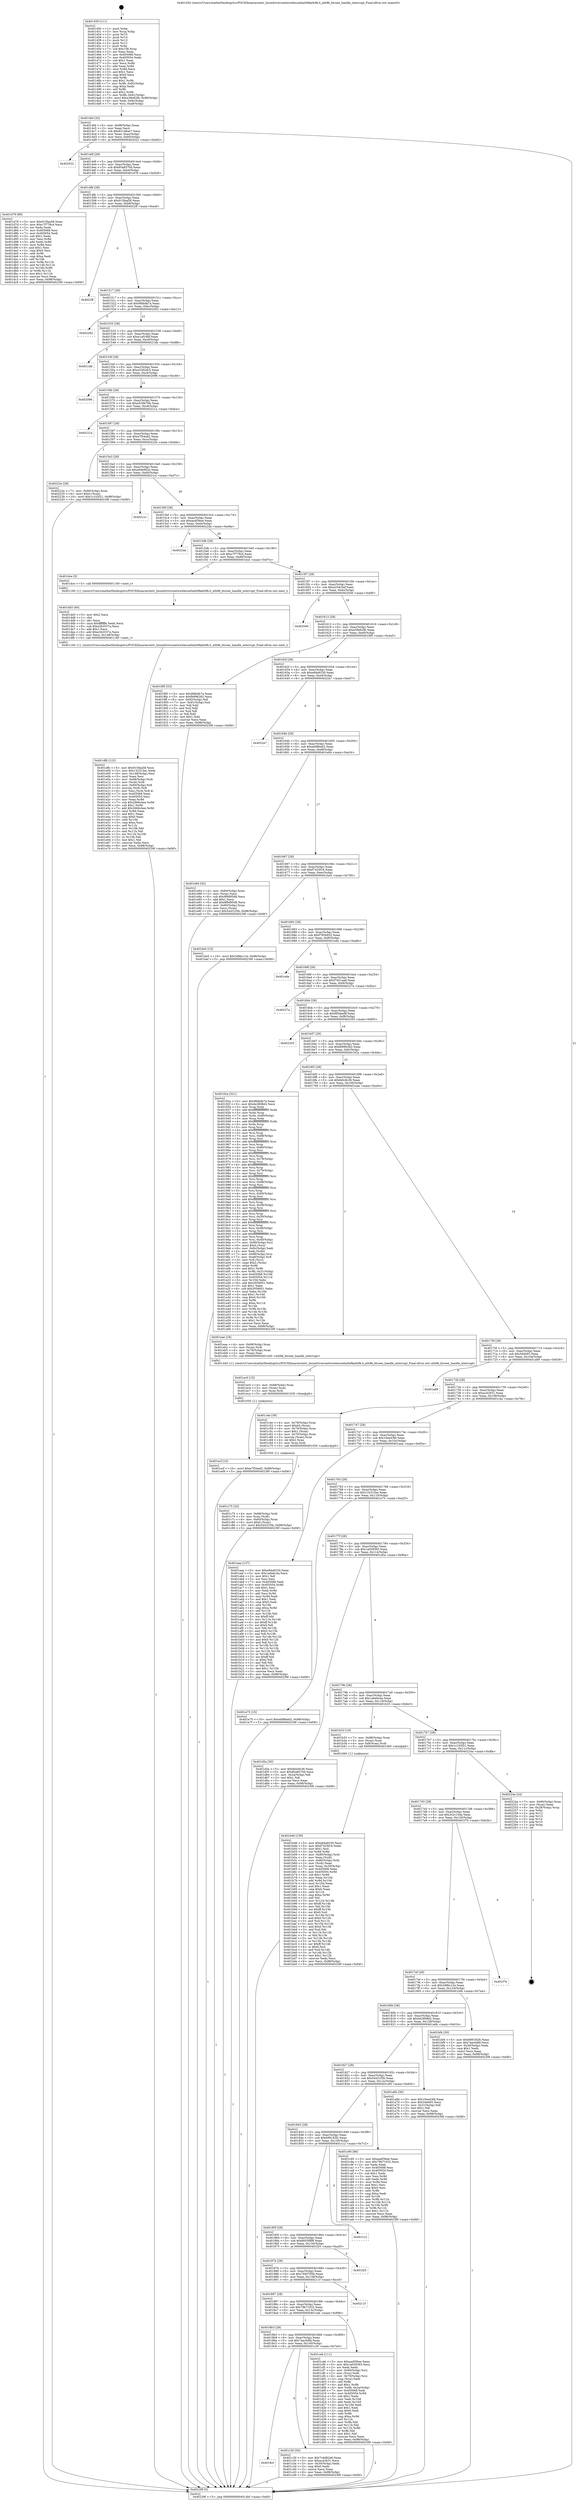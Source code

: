 digraph "0x401450" {
  label = "0x401450 (/mnt/c/Users/mathe/Desktop/tcc/POCII/binaries/extr_linuxdriversnetwirelessathath9kath9k.h_ath9k_btcoex_handle_interrupt_Final-ollvm.out::main(0))"
  labelloc = "t"
  node[shape=record]

  Entry [label="",width=0.3,height=0.3,shape=circle,fillcolor=black,style=filled]
  "0x4014bf" [label="{
     0x4014bf [32]\l
     | [instrs]\l
     &nbsp;&nbsp;0x4014bf \<+6\>: mov -0x98(%rbp),%eax\l
     &nbsp;&nbsp;0x4014c5 \<+2\>: mov %eax,%ecx\l
     &nbsp;&nbsp;0x4014c7 \<+6\>: sub $0x821d6ae7,%ecx\l
     &nbsp;&nbsp;0x4014cd \<+6\>: mov %eax,-0xac(%rbp)\l
     &nbsp;&nbsp;0x4014d3 \<+6\>: mov %ecx,-0xb0(%rbp)\l
     &nbsp;&nbsp;0x4014d9 \<+6\>: je 0000000000402022 \<main+0xbd2\>\l
  }"]
  "0x402022" [label="{
     0x402022\l
  }", style=dashed]
  "0x4014df" [label="{
     0x4014df [28]\l
     | [instrs]\l
     &nbsp;&nbsp;0x4014df \<+5\>: jmp 00000000004014e4 \<main+0x94\>\l
     &nbsp;&nbsp;0x4014e4 \<+6\>: mov -0xac(%rbp),%eax\l
     &nbsp;&nbsp;0x4014ea \<+5\>: sub $0x85a8370d,%eax\l
     &nbsp;&nbsp;0x4014ef \<+6\>: mov %eax,-0xb4(%rbp)\l
     &nbsp;&nbsp;0x4014f5 \<+6\>: je 0000000000401d78 \<main+0x928\>\l
  }"]
  Exit [label="",width=0.3,height=0.3,shape=circle,fillcolor=black,style=filled,peripheries=2]
  "0x401d78" [label="{
     0x401d78 [86]\l
     | [instrs]\l
     &nbsp;&nbsp;0x401d78 \<+5\>: mov $0x915faa58,%eax\l
     &nbsp;&nbsp;0x401d7d \<+5\>: mov $0xc7f778c4,%ecx\l
     &nbsp;&nbsp;0x401d82 \<+2\>: xor %edx,%edx\l
     &nbsp;&nbsp;0x401d84 \<+7\>: mov 0x405068,%esi\l
     &nbsp;&nbsp;0x401d8b \<+7\>: mov 0x405054,%edi\l
     &nbsp;&nbsp;0x401d92 \<+3\>: sub $0x1,%edx\l
     &nbsp;&nbsp;0x401d95 \<+3\>: mov %esi,%r8d\l
     &nbsp;&nbsp;0x401d98 \<+3\>: add %edx,%r8d\l
     &nbsp;&nbsp;0x401d9b \<+4\>: imul %r8d,%esi\l
     &nbsp;&nbsp;0x401d9f \<+3\>: and $0x1,%esi\l
     &nbsp;&nbsp;0x401da2 \<+3\>: cmp $0x0,%esi\l
     &nbsp;&nbsp;0x401da5 \<+4\>: sete %r9b\l
     &nbsp;&nbsp;0x401da9 \<+3\>: cmp $0xa,%edi\l
     &nbsp;&nbsp;0x401dac \<+4\>: setl %r10b\l
     &nbsp;&nbsp;0x401db0 \<+3\>: mov %r9b,%r11b\l
     &nbsp;&nbsp;0x401db3 \<+3\>: and %r10b,%r11b\l
     &nbsp;&nbsp;0x401db6 \<+3\>: xor %r10b,%r9b\l
     &nbsp;&nbsp;0x401db9 \<+3\>: or %r9b,%r11b\l
     &nbsp;&nbsp;0x401dbc \<+4\>: test $0x1,%r11b\l
     &nbsp;&nbsp;0x401dc0 \<+3\>: cmovne %ecx,%eax\l
     &nbsp;&nbsp;0x401dc3 \<+6\>: mov %eax,-0x98(%rbp)\l
     &nbsp;&nbsp;0x401dc9 \<+5\>: jmp 000000000040239f \<main+0xf4f\>\l
  }"]
  "0x4014fb" [label="{
     0x4014fb [28]\l
     | [instrs]\l
     &nbsp;&nbsp;0x4014fb \<+5\>: jmp 0000000000401500 \<main+0xb0\>\l
     &nbsp;&nbsp;0x401500 \<+6\>: mov -0xac(%rbp),%eax\l
     &nbsp;&nbsp;0x401506 \<+5\>: sub $0x915faa58,%eax\l
     &nbsp;&nbsp;0x40150b \<+6\>: mov %eax,-0xb8(%rbp)\l
     &nbsp;&nbsp;0x401511 \<+6\>: je 00000000004022ff \<main+0xeaf\>\l
  }"]
  "0x401ecf" [label="{
     0x401ecf [15]\l
     | [instrs]\l
     &nbsp;&nbsp;0x401ecf \<+10\>: movl $0xa7f54ad2,-0x98(%rbp)\l
     &nbsp;&nbsp;0x401ed9 \<+5\>: jmp 000000000040239f \<main+0xf4f\>\l
  }"]
  "0x4022ff" [label="{
     0x4022ff\l
  }", style=dashed]
  "0x401517" [label="{
     0x401517 [28]\l
     | [instrs]\l
     &nbsp;&nbsp;0x401517 \<+5\>: jmp 000000000040151c \<main+0xcc\>\l
     &nbsp;&nbsp;0x40151c \<+6\>: mov -0xac(%rbp),%eax\l
     &nbsp;&nbsp;0x401522 \<+5\>: sub $0x9fdbdb7a,%eax\l
     &nbsp;&nbsp;0x401527 \<+6\>: mov %eax,-0xbc(%rbp)\l
     &nbsp;&nbsp;0x40152d \<+6\>: je 0000000000402262 \<main+0xe12\>\l
  }"]
  "0x401ec0" [label="{
     0x401ec0 [15]\l
     | [instrs]\l
     &nbsp;&nbsp;0x401ec0 \<+4\>: mov -0x68(%rbp),%rax\l
     &nbsp;&nbsp;0x401ec4 \<+3\>: mov (%rax),%rax\l
     &nbsp;&nbsp;0x401ec7 \<+3\>: mov %rax,%rdi\l
     &nbsp;&nbsp;0x401eca \<+5\>: call 0000000000401030 \<free@plt\>\l
     | [calls]\l
     &nbsp;&nbsp;0x401030 \{1\} (unknown)\l
  }"]
  "0x402262" [label="{
     0x402262\l
  }", style=dashed]
  "0x401533" [label="{
     0x401533 [28]\l
     | [instrs]\l
     &nbsp;&nbsp;0x401533 \<+5\>: jmp 0000000000401538 \<main+0xe8\>\l
     &nbsp;&nbsp;0x401538 \<+6\>: mov -0xac(%rbp),%eax\l
     &nbsp;&nbsp;0x40153e \<+5\>: sub $0xa1af16bf,%eax\l
     &nbsp;&nbsp;0x401543 \<+6\>: mov %eax,-0xc0(%rbp)\l
     &nbsp;&nbsp;0x401549 \<+6\>: je 00000000004021db \<main+0xd8b\>\l
  }"]
  "0x401dfb" [label="{
     0x401dfb [122]\l
     | [instrs]\l
     &nbsp;&nbsp;0x401dfb \<+5\>: mov $0x915faa58,%ecx\l
     &nbsp;&nbsp;0x401e00 \<+5\>: mov $0x132315ac,%edx\l
     &nbsp;&nbsp;0x401e05 \<+6\>: mov -0x148(%rbp),%esi\l
     &nbsp;&nbsp;0x401e0b \<+3\>: imul %eax,%esi\l
     &nbsp;&nbsp;0x401e0e \<+4\>: mov -0x68(%rbp),%rdi\l
     &nbsp;&nbsp;0x401e12 \<+3\>: mov (%rdi),%rdi\l
     &nbsp;&nbsp;0x401e15 \<+4\>: mov -0x60(%rbp),%r8\l
     &nbsp;&nbsp;0x401e19 \<+3\>: movslq (%r8),%r8\l
     &nbsp;&nbsp;0x401e1c \<+4\>: mov %esi,(%rdi,%r8,4)\l
     &nbsp;&nbsp;0x401e20 \<+7\>: mov 0x405068,%eax\l
     &nbsp;&nbsp;0x401e27 \<+7\>: mov 0x405054,%esi\l
     &nbsp;&nbsp;0x401e2e \<+3\>: mov %eax,%r9d\l
     &nbsp;&nbsp;0x401e31 \<+7\>: sub $0x2666cbee,%r9d\l
     &nbsp;&nbsp;0x401e38 \<+4\>: sub $0x1,%r9d\l
     &nbsp;&nbsp;0x401e3c \<+7\>: add $0x2666cbee,%r9d\l
     &nbsp;&nbsp;0x401e43 \<+4\>: imul %r9d,%eax\l
     &nbsp;&nbsp;0x401e47 \<+3\>: and $0x1,%eax\l
     &nbsp;&nbsp;0x401e4a \<+3\>: cmp $0x0,%eax\l
     &nbsp;&nbsp;0x401e4d \<+4\>: sete %r10b\l
     &nbsp;&nbsp;0x401e51 \<+3\>: cmp $0xa,%esi\l
     &nbsp;&nbsp;0x401e54 \<+4\>: setl %r11b\l
     &nbsp;&nbsp;0x401e58 \<+3\>: mov %r10b,%bl\l
     &nbsp;&nbsp;0x401e5b \<+3\>: and %r11b,%bl\l
     &nbsp;&nbsp;0x401e5e \<+3\>: xor %r11b,%r10b\l
     &nbsp;&nbsp;0x401e61 \<+3\>: or %r10b,%bl\l
     &nbsp;&nbsp;0x401e64 \<+3\>: test $0x1,%bl\l
     &nbsp;&nbsp;0x401e67 \<+3\>: cmovne %edx,%ecx\l
     &nbsp;&nbsp;0x401e6a \<+6\>: mov %ecx,-0x98(%rbp)\l
     &nbsp;&nbsp;0x401e70 \<+5\>: jmp 000000000040239f \<main+0xf4f\>\l
  }"]
  "0x4021db" [label="{
     0x4021db\l
  }", style=dashed]
  "0x40154f" [label="{
     0x40154f [28]\l
     | [instrs]\l
     &nbsp;&nbsp;0x40154f \<+5\>: jmp 0000000000401554 \<main+0x104\>\l
     &nbsp;&nbsp;0x401554 \<+6\>: mov -0xac(%rbp),%eax\l
     &nbsp;&nbsp;0x40155a \<+5\>: sub $0xa3292dc5,%eax\l
     &nbsp;&nbsp;0x40155f \<+6\>: mov %eax,-0xc4(%rbp)\l
     &nbsp;&nbsp;0x401565 \<+6\>: je 0000000000402096 \<main+0xc46\>\l
  }"]
  "0x401dd3" [label="{
     0x401dd3 [40]\l
     | [instrs]\l
     &nbsp;&nbsp;0x401dd3 \<+5\>: mov $0x2,%ecx\l
     &nbsp;&nbsp;0x401dd8 \<+1\>: cltd\l
     &nbsp;&nbsp;0x401dd9 \<+2\>: idiv %ecx\l
     &nbsp;&nbsp;0x401ddb \<+6\>: imul $0xfffffffe,%edx,%ecx\l
     &nbsp;&nbsp;0x401de1 \<+6\>: sub $0xe3b3537a,%ecx\l
     &nbsp;&nbsp;0x401de7 \<+3\>: add $0x1,%ecx\l
     &nbsp;&nbsp;0x401dea \<+6\>: add $0xe3b3537a,%ecx\l
     &nbsp;&nbsp;0x401df0 \<+6\>: mov %ecx,-0x148(%rbp)\l
     &nbsp;&nbsp;0x401df6 \<+5\>: call 0000000000401160 \<next_i\>\l
     | [calls]\l
     &nbsp;&nbsp;0x401160 \{1\} (/mnt/c/Users/mathe/Desktop/tcc/POCII/binaries/extr_linuxdriversnetwirelessathath9kath9k.h_ath9k_btcoex_handle_interrupt_Final-ollvm.out::next_i)\l
  }"]
  "0x402096" [label="{
     0x402096\l
  }", style=dashed]
  "0x40156b" [label="{
     0x40156b [28]\l
     | [instrs]\l
     &nbsp;&nbsp;0x40156b \<+5\>: jmp 0000000000401570 \<main+0x120\>\l
     &nbsp;&nbsp;0x401570 \<+6\>: mov -0xac(%rbp),%eax\l
     &nbsp;&nbsp;0x401576 \<+5\>: sub $0xa529b76b,%eax\l
     &nbsp;&nbsp;0x40157b \<+6\>: mov %eax,-0xc8(%rbp)\l
     &nbsp;&nbsp;0x401581 \<+6\>: je 000000000040221a \<main+0xdca\>\l
  }"]
  "0x401c75" [label="{
     0x401c75 [32]\l
     | [instrs]\l
     &nbsp;&nbsp;0x401c75 \<+4\>: mov -0x68(%rbp),%rdi\l
     &nbsp;&nbsp;0x401c79 \<+3\>: mov %rax,(%rdi)\l
     &nbsp;&nbsp;0x401c7c \<+4\>: mov -0x60(%rbp),%rax\l
     &nbsp;&nbsp;0x401c80 \<+6\>: movl $0x0,(%rax)\l
     &nbsp;&nbsp;0x401c86 \<+10\>: movl $0x54431f3b,-0x98(%rbp)\l
     &nbsp;&nbsp;0x401c90 \<+5\>: jmp 000000000040239f \<main+0xf4f\>\l
  }"]
  "0x40221a" [label="{
     0x40221a\l
  }", style=dashed]
  "0x401587" [label="{
     0x401587 [28]\l
     | [instrs]\l
     &nbsp;&nbsp;0x401587 \<+5\>: jmp 000000000040158c \<main+0x13c\>\l
     &nbsp;&nbsp;0x40158c \<+6\>: mov -0xac(%rbp),%eax\l
     &nbsp;&nbsp;0x401592 \<+5\>: sub $0xa7f54ad2,%eax\l
     &nbsp;&nbsp;0x401597 \<+6\>: mov %eax,-0xcc(%rbp)\l
     &nbsp;&nbsp;0x40159d \<+6\>: je 000000000040222e \<main+0xdde\>\l
  }"]
  "0x4018cf" [label="{
     0x4018cf\l
  }", style=dashed]
  "0x40222e" [label="{
     0x40222e [28]\l
     | [instrs]\l
     &nbsp;&nbsp;0x40222e \<+7\>: mov -0x90(%rbp),%rax\l
     &nbsp;&nbsp;0x402235 \<+6\>: movl $0x0,(%rax)\l
     &nbsp;&nbsp;0x40223b \<+10\>: movl $0x1c102f21,-0x98(%rbp)\l
     &nbsp;&nbsp;0x402245 \<+5\>: jmp 000000000040239f \<main+0xf4f\>\l
  }"]
  "0x4015a3" [label="{
     0x4015a3 [28]\l
     | [instrs]\l
     &nbsp;&nbsp;0x4015a3 \<+5\>: jmp 00000000004015a8 \<main+0x158\>\l
     &nbsp;&nbsp;0x4015a8 \<+6\>: mov -0xac(%rbp),%eax\l
     &nbsp;&nbsp;0x4015ae \<+5\>: sub $0xa94e902e,%eax\l
     &nbsp;&nbsp;0x4015b3 \<+6\>: mov %eax,-0xd0(%rbp)\l
     &nbsp;&nbsp;0x4015b9 \<+6\>: je 00000000004021cc \<main+0xd7c\>\l
  }"]
  "0x401c30" [label="{
     0x401c30 [30]\l
     | [instrs]\l
     &nbsp;&nbsp;0x401c30 \<+5\>: mov $0x7cdd82a8,%eax\l
     &nbsp;&nbsp;0x401c35 \<+5\>: mov $0xac42631,%ecx\l
     &nbsp;&nbsp;0x401c3a \<+3\>: mov -0x30(%rbp),%edx\l
     &nbsp;&nbsp;0x401c3d \<+3\>: cmp $0x0,%edx\l
     &nbsp;&nbsp;0x401c40 \<+3\>: cmove %ecx,%eax\l
     &nbsp;&nbsp;0x401c43 \<+6\>: mov %eax,-0x98(%rbp)\l
     &nbsp;&nbsp;0x401c49 \<+5\>: jmp 000000000040239f \<main+0xf4f\>\l
  }"]
  "0x4021cc" [label="{
     0x4021cc\l
  }", style=dashed]
  "0x4015bf" [label="{
     0x4015bf [28]\l
     | [instrs]\l
     &nbsp;&nbsp;0x4015bf \<+5\>: jmp 00000000004015c4 \<main+0x174\>\l
     &nbsp;&nbsp;0x4015c4 \<+6\>: mov -0xac(%rbp),%eax\l
     &nbsp;&nbsp;0x4015ca \<+5\>: sub $0xaa4f36ee,%eax\l
     &nbsp;&nbsp;0x4015cf \<+6\>: mov %eax,-0xd4(%rbp)\l
     &nbsp;&nbsp;0x4015d5 \<+6\>: je 00000000004022da \<main+0xe8a\>\l
  }"]
  "0x4018b3" [label="{
     0x4018b3 [28]\l
     | [instrs]\l
     &nbsp;&nbsp;0x4018b3 \<+5\>: jmp 00000000004018b8 \<main+0x468\>\l
     &nbsp;&nbsp;0x4018b8 \<+6\>: mov -0xac(%rbp),%eax\l
     &nbsp;&nbsp;0x4018be \<+5\>: sub $0x7aac0dfd,%eax\l
     &nbsp;&nbsp;0x4018c3 \<+6\>: mov %eax,-0x140(%rbp)\l
     &nbsp;&nbsp;0x4018c9 \<+6\>: je 0000000000401c30 \<main+0x7e0\>\l
  }"]
  "0x4022da" [label="{
     0x4022da\l
  }", style=dashed]
  "0x4015db" [label="{
     0x4015db [28]\l
     | [instrs]\l
     &nbsp;&nbsp;0x4015db \<+5\>: jmp 00000000004015e0 \<main+0x190\>\l
     &nbsp;&nbsp;0x4015e0 \<+6\>: mov -0xac(%rbp),%eax\l
     &nbsp;&nbsp;0x4015e6 \<+5\>: sub $0xc7f778c4,%eax\l
     &nbsp;&nbsp;0x4015eb \<+6\>: mov %eax,-0xd8(%rbp)\l
     &nbsp;&nbsp;0x4015f1 \<+6\>: je 0000000000401dce \<main+0x97e\>\l
  }"]
  "0x401ceb" [label="{
     0x401ceb [111]\l
     | [instrs]\l
     &nbsp;&nbsp;0x401ceb \<+5\>: mov $0xaa4f36ee,%eax\l
     &nbsp;&nbsp;0x401cf0 \<+5\>: mov $0x1a029393,%ecx\l
     &nbsp;&nbsp;0x401cf5 \<+2\>: xor %edx,%edx\l
     &nbsp;&nbsp;0x401cf7 \<+4\>: mov -0x60(%rbp),%rsi\l
     &nbsp;&nbsp;0x401cfb \<+2\>: mov (%rsi),%edi\l
     &nbsp;&nbsp;0x401cfd \<+4\>: mov -0x70(%rbp),%rsi\l
     &nbsp;&nbsp;0x401d01 \<+2\>: cmp (%rsi),%edi\l
     &nbsp;&nbsp;0x401d03 \<+4\>: setl %r8b\l
     &nbsp;&nbsp;0x401d07 \<+4\>: and $0x1,%r8b\l
     &nbsp;&nbsp;0x401d0b \<+4\>: mov %r8b,-0x2a(%rbp)\l
     &nbsp;&nbsp;0x401d0f \<+7\>: mov 0x405068,%edi\l
     &nbsp;&nbsp;0x401d16 \<+8\>: mov 0x405054,%r9d\l
     &nbsp;&nbsp;0x401d1e \<+3\>: sub $0x1,%edx\l
     &nbsp;&nbsp;0x401d21 \<+3\>: mov %edi,%r10d\l
     &nbsp;&nbsp;0x401d24 \<+3\>: add %edx,%r10d\l
     &nbsp;&nbsp;0x401d27 \<+4\>: imul %r10d,%edi\l
     &nbsp;&nbsp;0x401d2b \<+3\>: and $0x1,%edi\l
     &nbsp;&nbsp;0x401d2e \<+3\>: cmp $0x0,%edi\l
     &nbsp;&nbsp;0x401d31 \<+4\>: sete %r8b\l
     &nbsp;&nbsp;0x401d35 \<+4\>: cmp $0xa,%r9d\l
     &nbsp;&nbsp;0x401d39 \<+4\>: setl %r11b\l
     &nbsp;&nbsp;0x401d3d \<+3\>: mov %r8b,%bl\l
     &nbsp;&nbsp;0x401d40 \<+3\>: and %r11b,%bl\l
     &nbsp;&nbsp;0x401d43 \<+3\>: xor %r11b,%r8b\l
     &nbsp;&nbsp;0x401d46 \<+3\>: or %r8b,%bl\l
     &nbsp;&nbsp;0x401d49 \<+3\>: test $0x1,%bl\l
     &nbsp;&nbsp;0x401d4c \<+3\>: cmovne %ecx,%eax\l
     &nbsp;&nbsp;0x401d4f \<+6\>: mov %eax,-0x98(%rbp)\l
     &nbsp;&nbsp;0x401d55 \<+5\>: jmp 000000000040239f \<main+0xf4f\>\l
  }"]
  "0x401dce" [label="{
     0x401dce [5]\l
     | [instrs]\l
     &nbsp;&nbsp;0x401dce \<+5\>: call 0000000000401160 \<next_i\>\l
     | [calls]\l
     &nbsp;&nbsp;0x401160 \{1\} (/mnt/c/Users/mathe/Desktop/tcc/POCII/binaries/extr_linuxdriversnetwirelessathath9kath9k.h_ath9k_btcoex_handle_interrupt_Final-ollvm.out::next_i)\l
  }"]
  "0x4015f7" [label="{
     0x4015f7 [28]\l
     | [instrs]\l
     &nbsp;&nbsp;0x4015f7 \<+5\>: jmp 00000000004015fc \<main+0x1ac\>\l
     &nbsp;&nbsp;0x4015fc \<+6\>: mov -0xac(%rbp),%eax\l
     &nbsp;&nbsp;0x401602 \<+5\>: sub $0xe254c5ef,%eax\l
     &nbsp;&nbsp;0x401607 \<+6\>: mov %eax,-0xdc(%rbp)\l
     &nbsp;&nbsp;0x40160d \<+6\>: je 0000000000402040 \<main+0xbf0\>\l
  }"]
  "0x401897" [label="{
     0x401897 [28]\l
     | [instrs]\l
     &nbsp;&nbsp;0x401897 \<+5\>: jmp 000000000040189c \<main+0x44c\>\l
     &nbsp;&nbsp;0x40189c \<+6\>: mov -0xac(%rbp),%eax\l
     &nbsp;&nbsp;0x4018a2 \<+5\>: sub $0x79b71032,%eax\l
     &nbsp;&nbsp;0x4018a7 \<+6\>: mov %eax,-0x13c(%rbp)\l
     &nbsp;&nbsp;0x4018ad \<+6\>: je 0000000000401ceb \<main+0x89b\>\l
  }"]
  "0x402040" [label="{
     0x402040\l
  }", style=dashed]
  "0x401613" [label="{
     0x401613 [28]\l
     | [instrs]\l
     &nbsp;&nbsp;0x401613 \<+5\>: jmp 0000000000401618 \<main+0x1c8\>\l
     &nbsp;&nbsp;0x401618 \<+6\>: mov -0xac(%rbp),%eax\l
     &nbsp;&nbsp;0x40161e \<+5\>: sub $0xe38e62fb,%eax\l
     &nbsp;&nbsp;0x401623 \<+6\>: mov %eax,-0xe0(%rbp)\l
     &nbsp;&nbsp;0x401629 \<+6\>: je 00000000004018f5 \<main+0x4a5\>\l
  }"]
  "0x40211f" [label="{
     0x40211f\l
  }", style=dashed]
  "0x4018f5" [label="{
     0x4018f5 [53]\l
     | [instrs]\l
     &nbsp;&nbsp;0x4018f5 \<+5\>: mov $0x9fdbdb7a,%eax\l
     &nbsp;&nbsp;0x4018fa \<+5\>: mov $0xfb996282,%ecx\l
     &nbsp;&nbsp;0x4018ff \<+6\>: mov -0x92(%rbp),%dl\l
     &nbsp;&nbsp;0x401905 \<+7\>: mov -0x91(%rbp),%sil\l
     &nbsp;&nbsp;0x40190c \<+3\>: mov %dl,%dil\l
     &nbsp;&nbsp;0x40190f \<+3\>: and %sil,%dil\l
     &nbsp;&nbsp;0x401912 \<+3\>: xor %sil,%dl\l
     &nbsp;&nbsp;0x401915 \<+3\>: or %dl,%dil\l
     &nbsp;&nbsp;0x401918 \<+4\>: test $0x1,%dil\l
     &nbsp;&nbsp;0x40191c \<+3\>: cmovne %ecx,%eax\l
     &nbsp;&nbsp;0x40191f \<+6\>: mov %eax,-0x98(%rbp)\l
     &nbsp;&nbsp;0x401925 \<+5\>: jmp 000000000040239f \<main+0xf4f\>\l
  }"]
  "0x40162f" [label="{
     0x40162f [28]\l
     | [instrs]\l
     &nbsp;&nbsp;0x40162f \<+5\>: jmp 0000000000401634 \<main+0x1e4\>\l
     &nbsp;&nbsp;0x401634 \<+6\>: mov -0xac(%rbp),%eax\l
     &nbsp;&nbsp;0x40163a \<+5\>: sub $0xe84a9230,%eax\l
     &nbsp;&nbsp;0x40163f \<+6\>: mov %eax,-0xe4(%rbp)\l
     &nbsp;&nbsp;0x401645 \<+6\>: je 00000000004022a7 \<main+0xe57\>\l
  }"]
  "0x40239f" [label="{
     0x40239f [5]\l
     | [instrs]\l
     &nbsp;&nbsp;0x40239f \<+5\>: jmp 00000000004014bf \<main+0x6f\>\l
  }"]
  "0x401450" [label="{
     0x401450 [111]\l
     | [instrs]\l
     &nbsp;&nbsp;0x401450 \<+1\>: push %rbp\l
     &nbsp;&nbsp;0x401451 \<+3\>: mov %rsp,%rbp\l
     &nbsp;&nbsp;0x401454 \<+2\>: push %r15\l
     &nbsp;&nbsp;0x401456 \<+2\>: push %r14\l
     &nbsp;&nbsp;0x401458 \<+2\>: push %r13\l
     &nbsp;&nbsp;0x40145a \<+2\>: push %r12\l
     &nbsp;&nbsp;0x40145c \<+1\>: push %rbx\l
     &nbsp;&nbsp;0x40145d \<+7\>: sub $0x158,%rsp\l
     &nbsp;&nbsp;0x401464 \<+2\>: xor %eax,%eax\l
     &nbsp;&nbsp;0x401466 \<+7\>: mov 0x405068,%ecx\l
     &nbsp;&nbsp;0x40146d \<+7\>: mov 0x405054,%edx\l
     &nbsp;&nbsp;0x401474 \<+3\>: sub $0x1,%eax\l
     &nbsp;&nbsp;0x401477 \<+3\>: mov %ecx,%r8d\l
     &nbsp;&nbsp;0x40147a \<+3\>: add %eax,%r8d\l
     &nbsp;&nbsp;0x40147d \<+4\>: imul %r8d,%ecx\l
     &nbsp;&nbsp;0x401481 \<+3\>: and $0x1,%ecx\l
     &nbsp;&nbsp;0x401484 \<+3\>: cmp $0x0,%ecx\l
     &nbsp;&nbsp;0x401487 \<+4\>: sete %r9b\l
     &nbsp;&nbsp;0x40148b \<+4\>: and $0x1,%r9b\l
     &nbsp;&nbsp;0x40148f \<+7\>: mov %r9b,-0x92(%rbp)\l
     &nbsp;&nbsp;0x401496 \<+3\>: cmp $0xa,%edx\l
     &nbsp;&nbsp;0x401499 \<+4\>: setl %r9b\l
     &nbsp;&nbsp;0x40149d \<+4\>: and $0x1,%r9b\l
     &nbsp;&nbsp;0x4014a1 \<+7\>: mov %r9b,-0x91(%rbp)\l
     &nbsp;&nbsp;0x4014a8 \<+10\>: movl $0xe38e62fb,-0x98(%rbp)\l
     &nbsp;&nbsp;0x4014b2 \<+6\>: mov %edi,-0x9c(%rbp)\l
     &nbsp;&nbsp;0x4014b8 \<+7\>: mov %rsi,-0xa8(%rbp)\l
  }"]
  "0x40187b" [label="{
     0x40187b [28]\l
     | [instrs]\l
     &nbsp;&nbsp;0x40187b \<+5\>: jmp 0000000000401880 \<main+0x430\>\l
     &nbsp;&nbsp;0x401880 \<+6\>: mov -0xac(%rbp),%eax\l
     &nbsp;&nbsp;0x401886 \<+5\>: sub $0x7940785b,%eax\l
     &nbsp;&nbsp;0x40188b \<+6\>: mov %eax,-0x138(%rbp)\l
     &nbsp;&nbsp;0x401891 \<+6\>: je 000000000040211f \<main+0xccf\>\l
  }"]
  "0x4022a7" [label="{
     0x4022a7\l
  }", style=dashed]
  "0x40164b" [label="{
     0x40164b [28]\l
     | [instrs]\l
     &nbsp;&nbsp;0x40164b \<+5\>: jmp 0000000000401650 \<main+0x200\>\l
     &nbsp;&nbsp;0x401650 \<+6\>: mov -0xac(%rbp),%eax\l
     &nbsp;&nbsp;0x401656 \<+5\>: sub $0xeb98ba02,%eax\l
     &nbsp;&nbsp;0x40165b \<+6\>: mov %eax,-0xe8(%rbp)\l
     &nbsp;&nbsp;0x401661 \<+6\>: je 0000000000401e84 \<main+0xa34\>\l
  }"]
  "0x401f25" [label="{
     0x401f25\l
  }", style=dashed]
  "0x401e84" [label="{
     0x401e84 [42]\l
     | [instrs]\l
     &nbsp;&nbsp;0x401e84 \<+4\>: mov -0x60(%rbp),%rax\l
     &nbsp;&nbsp;0x401e88 \<+2\>: mov (%rax),%ecx\l
     &nbsp;&nbsp;0x401e8a \<+6\>: sub $0x9f9d95d8,%ecx\l
     &nbsp;&nbsp;0x401e90 \<+3\>: add $0x1,%ecx\l
     &nbsp;&nbsp;0x401e93 \<+6\>: add $0x9f9d95d8,%ecx\l
     &nbsp;&nbsp;0x401e99 \<+4\>: mov -0x60(%rbp),%rax\l
     &nbsp;&nbsp;0x401e9d \<+2\>: mov %ecx,(%rax)\l
     &nbsp;&nbsp;0x401e9f \<+10\>: movl $0x54431f3b,-0x98(%rbp)\l
     &nbsp;&nbsp;0x401ea9 \<+5\>: jmp 000000000040239f \<main+0xf4f\>\l
  }"]
  "0x401667" [label="{
     0x401667 [28]\l
     | [instrs]\l
     &nbsp;&nbsp;0x401667 \<+5\>: jmp 000000000040166c \<main+0x21c\>\l
     &nbsp;&nbsp;0x40166c \<+6\>: mov -0xac(%rbp),%eax\l
     &nbsp;&nbsp;0x401672 \<+5\>: sub $0xf7425f16,%eax\l
     &nbsp;&nbsp;0x401677 \<+6\>: mov %eax,-0xec(%rbp)\l
     &nbsp;&nbsp;0x40167d \<+6\>: je 0000000000401be5 \<main+0x795\>\l
  }"]
  "0x40185f" [label="{
     0x40185f [28]\l
     | [instrs]\l
     &nbsp;&nbsp;0x40185f \<+5\>: jmp 0000000000401864 \<main+0x414\>\l
     &nbsp;&nbsp;0x401864 \<+6\>: mov -0xac(%rbp),%eax\l
     &nbsp;&nbsp;0x40186a \<+5\>: sub $0x6b55f8f8,%eax\l
     &nbsp;&nbsp;0x40186f \<+6\>: mov %eax,-0x134(%rbp)\l
     &nbsp;&nbsp;0x401875 \<+6\>: je 0000000000401f25 \<main+0xad5\>\l
  }"]
  "0x401be5" [label="{
     0x401be5 [15]\l
     | [instrs]\l
     &nbsp;&nbsp;0x401be5 \<+10\>: movl $0x3d9bc12e,-0x98(%rbp)\l
     &nbsp;&nbsp;0x401bef \<+5\>: jmp 000000000040239f \<main+0xf4f\>\l
  }"]
  "0x401683" [label="{
     0x401683 [28]\l
     | [instrs]\l
     &nbsp;&nbsp;0x401683 \<+5\>: jmp 0000000000401688 \<main+0x238\>\l
     &nbsp;&nbsp;0x401688 \<+6\>: mov -0xac(%rbp),%eax\l
     &nbsp;&nbsp;0x40168e \<+5\>: sub $0xf785b932,%eax\l
     &nbsp;&nbsp;0x401693 \<+6\>: mov %eax,-0xf0(%rbp)\l
     &nbsp;&nbsp;0x401699 \<+6\>: je 0000000000401ede \<main+0xa8e\>\l
  }"]
  "0x401c12" [label="{
     0x401c12\l
  }", style=dashed]
  "0x401ede" [label="{
     0x401ede\l
  }", style=dashed]
  "0x40169f" [label="{
     0x40169f [28]\l
     | [instrs]\l
     &nbsp;&nbsp;0x40169f \<+5\>: jmp 00000000004016a4 \<main+0x254\>\l
     &nbsp;&nbsp;0x4016a4 \<+6\>: mov -0xac(%rbp),%eax\l
     &nbsp;&nbsp;0x4016aa \<+5\>: sub $0xf7d51aa8,%eax\l
     &nbsp;&nbsp;0x4016af \<+6\>: mov %eax,-0xf4(%rbp)\l
     &nbsp;&nbsp;0x4016b5 \<+6\>: je 000000000040237a \<main+0xf2a\>\l
  }"]
  "0x401843" [label="{
     0x401843 [28]\l
     | [instrs]\l
     &nbsp;&nbsp;0x401843 \<+5\>: jmp 0000000000401848 \<main+0x3f8\>\l
     &nbsp;&nbsp;0x401848 \<+6\>: mov -0xac(%rbp),%eax\l
     &nbsp;&nbsp;0x40184e \<+5\>: sub $0x699182fc,%eax\l
     &nbsp;&nbsp;0x401853 \<+6\>: mov %eax,-0x130(%rbp)\l
     &nbsp;&nbsp;0x401859 \<+6\>: je 0000000000401c12 \<main+0x7c2\>\l
  }"]
  "0x40237a" [label="{
     0x40237a\l
  }", style=dashed]
  "0x4016bb" [label="{
     0x4016bb [28]\l
     | [instrs]\l
     &nbsp;&nbsp;0x4016bb \<+5\>: jmp 00000000004016c0 \<main+0x270\>\l
     &nbsp;&nbsp;0x4016c0 \<+6\>: mov -0xac(%rbp),%eax\l
     &nbsp;&nbsp;0x4016c6 \<+5\>: sub $0xf85dee8f,%eax\l
     &nbsp;&nbsp;0x4016cb \<+6\>: mov %eax,-0xf8(%rbp)\l
     &nbsp;&nbsp;0x4016d1 \<+6\>: je 0000000000402355 \<main+0xf05\>\l
  }"]
  "0x401c95" [label="{
     0x401c95 [86]\l
     | [instrs]\l
     &nbsp;&nbsp;0x401c95 \<+5\>: mov $0xaa4f36ee,%eax\l
     &nbsp;&nbsp;0x401c9a \<+5\>: mov $0x79b71032,%ecx\l
     &nbsp;&nbsp;0x401c9f \<+2\>: xor %edx,%edx\l
     &nbsp;&nbsp;0x401ca1 \<+7\>: mov 0x405068,%esi\l
     &nbsp;&nbsp;0x401ca8 \<+7\>: mov 0x405054,%edi\l
     &nbsp;&nbsp;0x401caf \<+3\>: sub $0x1,%edx\l
     &nbsp;&nbsp;0x401cb2 \<+3\>: mov %esi,%r8d\l
     &nbsp;&nbsp;0x401cb5 \<+3\>: add %edx,%r8d\l
     &nbsp;&nbsp;0x401cb8 \<+4\>: imul %r8d,%esi\l
     &nbsp;&nbsp;0x401cbc \<+3\>: and $0x1,%esi\l
     &nbsp;&nbsp;0x401cbf \<+3\>: cmp $0x0,%esi\l
     &nbsp;&nbsp;0x401cc2 \<+4\>: sete %r9b\l
     &nbsp;&nbsp;0x401cc6 \<+3\>: cmp $0xa,%edi\l
     &nbsp;&nbsp;0x401cc9 \<+4\>: setl %r10b\l
     &nbsp;&nbsp;0x401ccd \<+3\>: mov %r9b,%r11b\l
     &nbsp;&nbsp;0x401cd0 \<+3\>: and %r10b,%r11b\l
     &nbsp;&nbsp;0x401cd3 \<+3\>: xor %r10b,%r9b\l
     &nbsp;&nbsp;0x401cd6 \<+3\>: or %r9b,%r11b\l
     &nbsp;&nbsp;0x401cd9 \<+4\>: test $0x1,%r11b\l
     &nbsp;&nbsp;0x401cdd \<+3\>: cmovne %ecx,%eax\l
     &nbsp;&nbsp;0x401ce0 \<+6\>: mov %eax,-0x98(%rbp)\l
     &nbsp;&nbsp;0x401ce6 \<+5\>: jmp 000000000040239f \<main+0xf4f\>\l
  }"]
  "0x402355" [label="{
     0x402355\l
  }", style=dashed]
  "0x4016d7" [label="{
     0x4016d7 [28]\l
     | [instrs]\l
     &nbsp;&nbsp;0x4016d7 \<+5\>: jmp 00000000004016dc \<main+0x28c\>\l
     &nbsp;&nbsp;0x4016dc \<+6\>: mov -0xac(%rbp),%eax\l
     &nbsp;&nbsp;0x4016e2 \<+5\>: sub $0xfb996282,%eax\l
     &nbsp;&nbsp;0x4016e7 \<+6\>: mov %eax,-0xfc(%rbp)\l
     &nbsp;&nbsp;0x4016ed \<+6\>: je 000000000040192a \<main+0x4da\>\l
  }"]
  "0x401b46" [label="{
     0x401b46 [159]\l
     | [instrs]\l
     &nbsp;&nbsp;0x401b46 \<+5\>: mov $0xe84a9230,%ecx\l
     &nbsp;&nbsp;0x401b4b \<+5\>: mov $0xf7425f16,%edx\l
     &nbsp;&nbsp;0x401b50 \<+3\>: mov $0x1,%sil\l
     &nbsp;&nbsp;0x401b53 \<+3\>: xor %r8d,%r8d\l
     &nbsp;&nbsp;0x401b56 \<+4\>: mov -0x80(%rbp),%rdi\l
     &nbsp;&nbsp;0x401b5a \<+2\>: mov %eax,(%rdi)\l
     &nbsp;&nbsp;0x401b5c \<+4\>: mov -0x80(%rbp),%rdi\l
     &nbsp;&nbsp;0x401b60 \<+2\>: mov (%rdi),%eax\l
     &nbsp;&nbsp;0x401b62 \<+3\>: mov %eax,-0x30(%rbp)\l
     &nbsp;&nbsp;0x401b65 \<+7\>: mov 0x405068,%eax\l
     &nbsp;&nbsp;0x401b6c \<+8\>: mov 0x405054,%r9d\l
     &nbsp;&nbsp;0x401b74 \<+4\>: sub $0x1,%r8d\l
     &nbsp;&nbsp;0x401b78 \<+3\>: mov %eax,%r10d\l
     &nbsp;&nbsp;0x401b7b \<+3\>: add %r8d,%r10d\l
     &nbsp;&nbsp;0x401b7e \<+4\>: imul %r10d,%eax\l
     &nbsp;&nbsp;0x401b82 \<+3\>: and $0x1,%eax\l
     &nbsp;&nbsp;0x401b85 \<+3\>: cmp $0x0,%eax\l
     &nbsp;&nbsp;0x401b88 \<+4\>: sete %r11b\l
     &nbsp;&nbsp;0x401b8c \<+4\>: cmp $0xa,%r9d\l
     &nbsp;&nbsp;0x401b90 \<+3\>: setl %bl\l
     &nbsp;&nbsp;0x401b93 \<+3\>: mov %r11b,%r14b\l
     &nbsp;&nbsp;0x401b96 \<+4\>: xor $0xff,%r14b\l
     &nbsp;&nbsp;0x401b9a \<+3\>: mov %bl,%r15b\l
     &nbsp;&nbsp;0x401b9d \<+4\>: xor $0xff,%r15b\l
     &nbsp;&nbsp;0x401ba1 \<+4\>: xor $0x0,%sil\l
     &nbsp;&nbsp;0x401ba5 \<+3\>: mov %r14b,%r12b\l
     &nbsp;&nbsp;0x401ba8 \<+4\>: and $0x0,%r12b\l
     &nbsp;&nbsp;0x401bac \<+3\>: and %sil,%r11b\l
     &nbsp;&nbsp;0x401baf \<+3\>: mov %r15b,%r13b\l
     &nbsp;&nbsp;0x401bb2 \<+4\>: and $0x0,%r13b\l
     &nbsp;&nbsp;0x401bb6 \<+3\>: and %sil,%bl\l
     &nbsp;&nbsp;0x401bb9 \<+3\>: or %r11b,%r12b\l
     &nbsp;&nbsp;0x401bbc \<+3\>: or %bl,%r13b\l
     &nbsp;&nbsp;0x401bbf \<+3\>: xor %r13b,%r12b\l
     &nbsp;&nbsp;0x401bc2 \<+3\>: or %r15b,%r14b\l
     &nbsp;&nbsp;0x401bc5 \<+4\>: xor $0xff,%r14b\l
     &nbsp;&nbsp;0x401bc9 \<+4\>: or $0x0,%sil\l
     &nbsp;&nbsp;0x401bcd \<+3\>: and %sil,%r14b\l
     &nbsp;&nbsp;0x401bd0 \<+3\>: or %r14b,%r12b\l
     &nbsp;&nbsp;0x401bd3 \<+4\>: test $0x1,%r12b\l
     &nbsp;&nbsp;0x401bd7 \<+3\>: cmovne %edx,%ecx\l
     &nbsp;&nbsp;0x401bda \<+6\>: mov %ecx,-0x98(%rbp)\l
     &nbsp;&nbsp;0x401be0 \<+5\>: jmp 000000000040239f \<main+0xf4f\>\l
  }"]
  "0x40192a" [label="{
     0x40192a [321]\l
     | [instrs]\l
     &nbsp;&nbsp;0x40192a \<+5\>: mov $0x9fdbdb7a,%eax\l
     &nbsp;&nbsp;0x40192f \<+5\>: mov $0x4e2808d2,%ecx\l
     &nbsp;&nbsp;0x401934 \<+3\>: mov %rsp,%rdx\l
     &nbsp;&nbsp;0x401937 \<+4\>: add $0xfffffffffffffff0,%rdx\l
     &nbsp;&nbsp;0x40193b \<+3\>: mov %rdx,%rsp\l
     &nbsp;&nbsp;0x40193e \<+7\>: mov %rdx,-0x90(%rbp)\l
     &nbsp;&nbsp;0x401945 \<+3\>: mov %rsp,%rdx\l
     &nbsp;&nbsp;0x401948 \<+4\>: add $0xfffffffffffffff0,%rdx\l
     &nbsp;&nbsp;0x40194c \<+3\>: mov %rdx,%rsp\l
     &nbsp;&nbsp;0x40194f \<+3\>: mov %rsp,%rsi\l
     &nbsp;&nbsp;0x401952 \<+4\>: add $0xfffffffffffffff0,%rsi\l
     &nbsp;&nbsp;0x401956 \<+3\>: mov %rsi,%rsp\l
     &nbsp;&nbsp;0x401959 \<+7\>: mov %rsi,-0x88(%rbp)\l
     &nbsp;&nbsp;0x401960 \<+3\>: mov %rsp,%rsi\l
     &nbsp;&nbsp;0x401963 \<+4\>: add $0xfffffffffffffff0,%rsi\l
     &nbsp;&nbsp;0x401967 \<+3\>: mov %rsi,%rsp\l
     &nbsp;&nbsp;0x40196a \<+4\>: mov %rsi,-0x80(%rbp)\l
     &nbsp;&nbsp;0x40196e \<+3\>: mov %rsp,%rsi\l
     &nbsp;&nbsp;0x401971 \<+4\>: add $0xfffffffffffffff0,%rsi\l
     &nbsp;&nbsp;0x401975 \<+3\>: mov %rsi,%rsp\l
     &nbsp;&nbsp;0x401978 \<+4\>: mov %rsi,-0x78(%rbp)\l
     &nbsp;&nbsp;0x40197c \<+3\>: mov %rsp,%rsi\l
     &nbsp;&nbsp;0x40197f \<+4\>: add $0xfffffffffffffff0,%rsi\l
     &nbsp;&nbsp;0x401983 \<+3\>: mov %rsi,%rsp\l
     &nbsp;&nbsp;0x401986 \<+4\>: mov %rsi,-0x70(%rbp)\l
     &nbsp;&nbsp;0x40198a \<+3\>: mov %rsp,%rsi\l
     &nbsp;&nbsp;0x40198d \<+4\>: add $0xfffffffffffffff0,%rsi\l
     &nbsp;&nbsp;0x401991 \<+3\>: mov %rsi,%rsp\l
     &nbsp;&nbsp;0x401994 \<+4\>: mov %rsi,-0x68(%rbp)\l
     &nbsp;&nbsp;0x401998 \<+3\>: mov %rsp,%rsi\l
     &nbsp;&nbsp;0x40199b \<+4\>: add $0xfffffffffffffff0,%rsi\l
     &nbsp;&nbsp;0x40199f \<+3\>: mov %rsi,%rsp\l
     &nbsp;&nbsp;0x4019a2 \<+4\>: mov %rsi,-0x60(%rbp)\l
     &nbsp;&nbsp;0x4019a6 \<+3\>: mov %rsp,%rsi\l
     &nbsp;&nbsp;0x4019a9 \<+4\>: add $0xfffffffffffffff0,%rsi\l
     &nbsp;&nbsp;0x4019ad \<+3\>: mov %rsi,%rsp\l
     &nbsp;&nbsp;0x4019b0 \<+4\>: mov %rsi,-0x58(%rbp)\l
     &nbsp;&nbsp;0x4019b4 \<+3\>: mov %rsp,%rsi\l
     &nbsp;&nbsp;0x4019b7 \<+4\>: add $0xfffffffffffffff0,%rsi\l
     &nbsp;&nbsp;0x4019bb \<+3\>: mov %rsi,%rsp\l
     &nbsp;&nbsp;0x4019be \<+4\>: mov %rsi,-0x50(%rbp)\l
     &nbsp;&nbsp;0x4019c2 \<+3\>: mov %rsp,%rsi\l
     &nbsp;&nbsp;0x4019c5 \<+4\>: add $0xfffffffffffffff0,%rsi\l
     &nbsp;&nbsp;0x4019c9 \<+3\>: mov %rsi,%rsp\l
     &nbsp;&nbsp;0x4019cc \<+4\>: mov %rsi,-0x48(%rbp)\l
     &nbsp;&nbsp;0x4019d0 \<+3\>: mov %rsp,%rsi\l
     &nbsp;&nbsp;0x4019d3 \<+4\>: add $0xfffffffffffffff0,%rsi\l
     &nbsp;&nbsp;0x4019d7 \<+3\>: mov %rsi,%rsp\l
     &nbsp;&nbsp;0x4019da \<+4\>: mov %rsi,-0x40(%rbp)\l
     &nbsp;&nbsp;0x4019de \<+7\>: mov -0x90(%rbp),%rsi\l
     &nbsp;&nbsp;0x4019e5 \<+6\>: movl $0x0,(%rsi)\l
     &nbsp;&nbsp;0x4019eb \<+6\>: mov -0x9c(%rbp),%edi\l
     &nbsp;&nbsp;0x4019f1 \<+2\>: mov %edi,(%rdx)\l
     &nbsp;&nbsp;0x4019f3 \<+7\>: mov -0x88(%rbp),%rsi\l
     &nbsp;&nbsp;0x4019fa \<+7\>: mov -0xa8(%rbp),%r8\l
     &nbsp;&nbsp;0x401a01 \<+3\>: mov %r8,(%rsi)\l
     &nbsp;&nbsp;0x401a04 \<+3\>: cmpl $0x2,(%rdx)\l
     &nbsp;&nbsp;0x401a07 \<+4\>: setne %r9b\l
     &nbsp;&nbsp;0x401a0b \<+4\>: and $0x1,%r9b\l
     &nbsp;&nbsp;0x401a0f \<+4\>: mov %r9b,-0x31(%rbp)\l
     &nbsp;&nbsp;0x401a13 \<+8\>: mov 0x405068,%r10d\l
     &nbsp;&nbsp;0x401a1b \<+8\>: mov 0x405054,%r11d\l
     &nbsp;&nbsp;0x401a23 \<+3\>: mov %r10d,%ebx\l
     &nbsp;&nbsp;0x401a26 \<+6\>: add $0x3058951,%ebx\l
     &nbsp;&nbsp;0x401a2c \<+3\>: sub $0x1,%ebx\l
     &nbsp;&nbsp;0x401a2f \<+6\>: sub $0x3058951,%ebx\l
     &nbsp;&nbsp;0x401a35 \<+4\>: imul %ebx,%r10d\l
     &nbsp;&nbsp;0x401a39 \<+4\>: and $0x1,%r10d\l
     &nbsp;&nbsp;0x401a3d \<+4\>: cmp $0x0,%r10d\l
     &nbsp;&nbsp;0x401a41 \<+4\>: sete %r9b\l
     &nbsp;&nbsp;0x401a45 \<+4\>: cmp $0xa,%r11d\l
     &nbsp;&nbsp;0x401a49 \<+4\>: setl %r14b\l
     &nbsp;&nbsp;0x401a4d \<+3\>: mov %r9b,%r15b\l
     &nbsp;&nbsp;0x401a50 \<+3\>: and %r14b,%r15b\l
     &nbsp;&nbsp;0x401a53 \<+3\>: xor %r14b,%r9b\l
     &nbsp;&nbsp;0x401a56 \<+3\>: or %r9b,%r15b\l
     &nbsp;&nbsp;0x401a59 \<+4\>: test $0x1,%r15b\l
     &nbsp;&nbsp;0x401a5d \<+3\>: cmovne %ecx,%eax\l
     &nbsp;&nbsp;0x401a60 \<+6\>: mov %eax,-0x98(%rbp)\l
     &nbsp;&nbsp;0x401a66 \<+5\>: jmp 000000000040239f \<main+0xf4f\>\l
  }"]
  "0x4016f3" [label="{
     0x4016f3 [28]\l
     | [instrs]\l
     &nbsp;&nbsp;0x4016f3 \<+5\>: jmp 00000000004016f8 \<main+0x2a8\>\l
     &nbsp;&nbsp;0x4016f8 \<+6\>: mov -0xac(%rbp),%eax\l
     &nbsp;&nbsp;0x4016fe \<+5\>: sub $0xfe0c8c36,%eax\l
     &nbsp;&nbsp;0x401703 \<+6\>: mov %eax,-0x100(%rbp)\l
     &nbsp;&nbsp;0x401709 \<+6\>: je 0000000000401eae \<main+0xa5e\>\l
  }"]
  "0x401827" [label="{
     0x401827 [28]\l
     | [instrs]\l
     &nbsp;&nbsp;0x401827 \<+5\>: jmp 000000000040182c \<main+0x3dc\>\l
     &nbsp;&nbsp;0x40182c \<+6\>: mov -0xac(%rbp),%eax\l
     &nbsp;&nbsp;0x401832 \<+5\>: sub $0x54431f3b,%eax\l
     &nbsp;&nbsp;0x401837 \<+6\>: mov %eax,-0x12c(%rbp)\l
     &nbsp;&nbsp;0x40183d \<+6\>: je 0000000000401c95 \<main+0x845\>\l
  }"]
  "0x401a6b" [label="{
     0x401a6b [30]\l
     | [instrs]\l
     &nbsp;&nbsp;0x401a6b \<+5\>: mov $0x10ee43fd,%eax\l
     &nbsp;&nbsp;0x401a70 \<+5\>: mov $0x34d465,%ecx\l
     &nbsp;&nbsp;0x401a75 \<+3\>: mov -0x31(%rbp),%dl\l
     &nbsp;&nbsp;0x401a78 \<+3\>: test $0x1,%dl\l
     &nbsp;&nbsp;0x401a7b \<+3\>: cmovne %ecx,%eax\l
     &nbsp;&nbsp;0x401a7e \<+6\>: mov %eax,-0x98(%rbp)\l
     &nbsp;&nbsp;0x401a84 \<+5\>: jmp 000000000040239f \<main+0xf4f\>\l
  }"]
  "0x401eae" [label="{
     0x401eae [18]\l
     | [instrs]\l
     &nbsp;&nbsp;0x401eae \<+4\>: mov -0x68(%rbp),%rax\l
     &nbsp;&nbsp;0x401eb2 \<+3\>: mov (%rax),%rdi\l
     &nbsp;&nbsp;0x401eb5 \<+4\>: mov -0x78(%rbp),%rax\l
     &nbsp;&nbsp;0x401eb9 \<+2\>: mov (%rax),%esi\l
     &nbsp;&nbsp;0x401ebb \<+5\>: call 0000000000401440 \<ath9k_btcoex_handle_interrupt\>\l
     | [calls]\l
     &nbsp;&nbsp;0x401440 \{1\} (/mnt/c/Users/mathe/Desktop/tcc/POCII/binaries/extr_linuxdriversnetwirelessathath9kath9k.h_ath9k_btcoex_handle_interrupt_Final-ollvm.out::ath9k_btcoex_handle_interrupt)\l
  }"]
  "0x40170f" [label="{
     0x40170f [28]\l
     | [instrs]\l
     &nbsp;&nbsp;0x40170f \<+5\>: jmp 0000000000401714 \<main+0x2c4\>\l
     &nbsp;&nbsp;0x401714 \<+6\>: mov -0xac(%rbp),%eax\l
     &nbsp;&nbsp;0x40171a \<+5\>: sub $0x34d465,%eax\l
     &nbsp;&nbsp;0x40171f \<+6\>: mov %eax,-0x104(%rbp)\l
     &nbsp;&nbsp;0x401725 \<+6\>: je 0000000000401a89 \<main+0x639\>\l
  }"]
  "0x40180b" [label="{
     0x40180b [28]\l
     | [instrs]\l
     &nbsp;&nbsp;0x40180b \<+5\>: jmp 0000000000401810 \<main+0x3c0\>\l
     &nbsp;&nbsp;0x401810 \<+6\>: mov -0xac(%rbp),%eax\l
     &nbsp;&nbsp;0x401816 \<+5\>: sub $0x4e2808d2,%eax\l
     &nbsp;&nbsp;0x40181b \<+6\>: mov %eax,-0x128(%rbp)\l
     &nbsp;&nbsp;0x401821 \<+6\>: je 0000000000401a6b \<main+0x61b\>\l
  }"]
  "0x401a89" [label="{
     0x401a89\l
  }", style=dashed]
  "0x40172b" [label="{
     0x40172b [28]\l
     | [instrs]\l
     &nbsp;&nbsp;0x40172b \<+5\>: jmp 0000000000401730 \<main+0x2e0\>\l
     &nbsp;&nbsp;0x401730 \<+6\>: mov -0xac(%rbp),%eax\l
     &nbsp;&nbsp;0x401736 \<+5\>: sub $0xac42631,%eax\l
     &nbsp;&nbsp;0x40173b \<+6\>: mov %eax,-0x108(%rbp)\l
     &nbsp;&nbsp;0x401741 \<+6\>: je 0000000000401c4e \<main+0x7fe\>\l
  }"]
  "0x401bf4" [label="{
     0x401bf4 [30]\l
     | [instrs]\l
     &nbsp;&nbsp;0x401bf4 \<+5\>: mov $0x699182fc,%eax\l
     &nbsp;&nbsp;0x401bf9 \<+5\>: mov $0x7aac0dfd,%ecx\l
     &nbsp;&nbsp;0x401bfe \<+3\>: mov -0x30(%rbp),%edx\l
     &nbsp;&nbsp;0x401c01 \<+3\>: cmp $0x1,%edx\l
     &nbsp;&nbsp;0x401c04 \<+3\>: cmovl %ecx,%eax\l
     &nbsp;&nbsp;0x401c07 \<+6\>: mov %eax,-0x98(%rbp)\l
     &nbsp;&nbsp;0x401c0d \<+5\>: jmp 000000000040239f \<main+0xf4f\>\l
  }"]
  "0x401c4e" [label="{
     0x401c4e [39]\l
     | [instrs]\l
     &nbsp;&nbsp;0x401c4e \<+4\>: mov -0x78(%rbp),%rax\l
     &nbsp;&nbsp;0x401c52 \<+6\>: movl $0x64,(%rax)\l
     &nbsp;&nbsp;0x401c58 \<+4\>: mov -0x70(%rbp),%rax\l
     &nbsp;&nbsp;0x401c5c \<+6\>: movl $0x1,(%rax)\l
     &nbsp;&nbsp;0x401c62 \<+4\>: mov -0x70(%rbp),%rax\l
     &nbsp;&nbsp;0x401c66 \<+3\>: movslq (%rax),%rax\l
     &nbsp;&nbsp;0x401c69 \<+4\>: shl $0x2,%rax\l
     &nbsp;&nbsp;0x401c6d \<+3\>: mov %rax,%rdi\l
     &nbsp;&nbsp;0x401c70 \<+5\>: call 0000000000401050 \<malloc@plt\>\l
     | [calls]\l
     &nbsp;&nbsp;0x401050 \{1\} (unknown)\l
  }"]
  "0x401747" [label="{
     0x401747 [28]\l
     | [instrs]\l
     &nbsp;&nbsp;0x401747 \<+5\>: jmp 000000000040174c \<main+0x2fc\>\l
     &nbsp;&nbsp;0x40174c \<+6\>: mov -0xac(%rbp),%eax\l
     &nbsp;&nbsp;0x401752 \<+5\>: sub $0x10ee43fd,%eax\l
     &nbsp;&nbsp;0x401757 \<+6\>: mov %eax,-0x10c(%rbp)\l
     &nbsp;&nbsp;0x40175d \<+6\>: je 0000000000401aaa \<main+0x65a\>\l
  }"]
  "0x4017ef" [label="{
     0x4017ef [28]\l
     | [instrs]\l
     &nbsp;&nbsp;0x4017ef \<+5\>: jmp 00000000004017f4 \<main+0x3a4\>\l
     &nbsp;&nbsp;0x4017f4 \<+6\>: mov -0xac(%rbp),%eax\l
     &nbsp;&nbsp;0x4017fa \<+5\>: sub $0x3d9bc12e,%eax\l
     &nbsp;&nbsp;0x4017ff \<+6\>: mov %eax,-0x124(%rbp)\l
     &nbsp;&nbsp;0x401805 \<+6\>: je 0000000000401bf4 \<main+0x7a4\>\l
  }"]
  "0x401aaa" [label="{
     0x401aaa [137]\l
     | [instrs]\l
     &nbsp;&nbsp;0x401aaa \<+5\>: mov $0xe84a9230,%eax\l
     &nbsp;&nbsp;0x401aaf \<+5\>: mov $0x1a6ebc4a,%ecx\l
     &nbsp;&nbsp;0x401ab4 \<+2\>: mov $0x1,%dl\l
     &nbsp;&nbsp;0x401ab6 \<+2\>: xor %esi,%esi\l
     &nbsp;&nbsp;0x401ab8 \<+7\>: mov 0x405068,%edi\l
     &nbsp;&nbsp;0x401abf \<+8\>: mov 0x405054,%r8d\l
     &nbsp;&nbsp;0x401ac7 \<+3\>: sub $0x1,%esi\l
     &nbsp;&nbsp;0x401aca \<+3\>: mov %edi,%r9d\l
     &nbsp;&nbsp;0x401acd \<+3\>: add %esi,%r9d\l
     &nbsp;&nbsp;0x401ad0 \<+4\>: imul %r9d,%edi\l
     &nbsp;&nbsp;0x401ad4 \<+3\>: and $0x1,%edi\l
     &nbsp;&nbsp;0x401ad7 \<+3\>: cmp $0x0,%edi\l
     &nbsp;&nbsp;0x401ada \<+4\>: sete %r10b\l
     &nbsp;&nbsp;0x401ade \<+4\>: cmp $0xa,%r8d\l
     &nbsp;&nbsp;0x401ae2 \<+4\>: setl %r11b\l
     &nbsp;&nbsp;0x401ae6 \<+3\>: mov %r10b,%bl\l
     &nbsp;&nbsp;0x401ae9 \<+3\>: xor $0xff,%bl\l
     &nbsp;&nbsp;0x401aec \<+3\>: mov %r11b,%r14b\l
     &nbsp;&nbsp;0x401aef \<+4\>: xor $0xff,%r14b\l
     &nbsp;&nbsp;0x401af3 \<+3\>: xor $0x0,%dl\l
     &nbsp;&nbsp;0x401af6 \<+3\>: mov %bl,%r15b\l
     &nbsp;&nbsp;0x401af9 \<+4\>: and $0x0,%r15b\l
     &nbsp;&nbsp;0x401afd \<+3\>: and %dl,%r10b\l
     &nbsp;&nbsp;0x401b00 \<+3\>: mov %r14b,%r12b\l
     &nbsp;&nbsp;0x401b03 \<+4\>: and $0x0,%r12b\l
     &nbsp;&nbsp;0x401b07 \<+3\>: and %dl,%r11b\l
     &nbsp;&nbsp;0x401b0a \<+3\>: or %r10b,%r15b\l
     &nbsp;&nbsp;0x401b0d \<+3\>: or %r11b,%r12b\l
     &nbsp;&nbsp;0x401b10 \<+3\>: xor %r12b,%r15b\l
     &nbsp;&nbsp;0x401b13 \<+3\>: or %r14b,%bl\l
     &nbsp;&nbsp;0x401b16 \<+3\>: xor $0xff,%bl\l
     &nbsp;&nbsp;0x401b19 \<+3\>: or $0x0,%dl\l
     &nbsp;&nbsp;0x401b1c \<+2\>: and %dl,%bl\l
     &nbsp;&nbsp;0x401b1e \<+3\>: or %bl,%r15b\l
     &nbsp;&nbsp;0x401b21 \<+4\>: test $0x1,%r15b\l
     &nbsp;&nbsp;0x401b25 \<+3\>: cmovne %ecx,%eax\l
     &nbsp;&nbsp;0x401b28 \<+6\>: mov %eax,-0x98(%rbp)\l
     &nbsp;&nbsp;0x401b2e \<+5\>: jmp 000000000040239f \<main+0xf4f\>\l
  }"]
  "0x401763" [label="{
     0x401763 [28]\l
     | [instrs]\l
     &nbsp;&nbsp;0x401763 \<+5\>: jmp 0000000000401768 \<main+0x318\>\l
     &nbsp;&nbsp;0x401768 \<+6\>: mov -0xac(%rbp),%eax\l
     &nbsp;&nbsp;0x40176e \<+5\>: sub $0x132315ac,%eax\l
     &nbsp;&nbsp;0x401773 \<+6\>: mov %eax,-0x110(%rbp)\l
     &nbsp;&nbsp;0x401779 \<+6\>: je 0000000000401e75 \<main+0xa25\>\l
  }"]
  "0x401f7b" [label="{
     0x401f7b\l
  }", style=dashed]
  "0x401e75" [label="{
     0x401e75 [15]\l
     | [instrs]\l
     &nbsp;&nbsp;0x401e75 \<+10\>: movl $0xeb98ba02,-0x98(%rbp)\l
     &nbsp;&nbsp;0x401e7f \<+5\>: jmp 000000000040239f \<main+0xf4f\>\l
  }"]
  "0x40177f" [label="{
     0x40177f [28]\l
     | [instrs]\l
     &nbsp;&nbsp;0x40177f \<+5\>: jmp 0000000000401784 \<main+0x334\>\l
     &nbsp;&nbsp;0x401784 \<+6\>: mov -0xac(%rbp),%eax\l
     &nbsp;&nbsp;0x40178a \<+5\>: sub $0x1a029393,%eax\l
     &nbsp;&nbsp;0x40178f \<+6\>: mov %eax,-0x114(%rbp)\l
     &nbsp;&nbsp;0x401795 \<+6\>: je 0000000000401d5a \<main+0x90a\>\l
  }"]
  "0x4017d3" [label="{
     0x4017d3 [28]\l
     | [instrs]\l
     &nbsp;&nbsp;0x4017d3 \<+5\>: jmp 00000000004017d8 \<main+0x388\>\l
     &nbsp;&nbsp;0x4017d8 \<+6\>: mov -0xac(%rbp),%eax\l
     &nbsp;&nbsp;0x4017de \<+5\>: sub $0x3c2c13da,%eax\l
     &nbsp;&nbsp;0x4017e3 \<+6\>: mov %eax,-0x120(%rbp)\l
     &nbsp;&nbsp;0x4017e9 \<+6\>: je 0000000000401f7b \<main+0xb2b\>\l
  }"]
  "0x401d5a" [label="{
     0x401d5a [30]\l
     | [instrs]\l
     &nbsp;&nbsp;0x401d5a \<+5\>: mov $0xfe0c8c36,%eax\l
     &nbsp;&nbsp;0x401d5f \<+5\>: mov $0x85a8370d,%ecx\l
     &nbsp;&nbsp;0x401d64 \<+3\>: mov -0x2a(%rbp),%dl\l
     &nbsp;&nbsp;0x401d67 \<+3\>: test $0x1,%dl\l
     &nbsp;&nbsp;0x401d6a \<+3\>: cmovne %ecx,%eax\l
     &nbsp;&nbsp;0x401d6d \<+6\>: mov %eax,-0x98(%rbp)\l
     &nbsp;&nbsp;0x401d73 \<+5\>: jmp 000000000040239f \<main+0xf4f\>\l
  }"]
  "0x40179b" [label="{
     0x40179b [28]\l
     | [instrs]\l
     &nbsp;&nbsp;0x40179b \<+5\>: jmp 00000000004017a0 \<main+0x350\>\l
     &nbsp;&nbsp;0x4017a0 \<+6\>: mov -0xac(%rbp),%eax\l
     &nbsp;&nbsp;0x4017a6 \<+5\>: sub $0x1a6ebc4a,%eax\l
     &nbsp;&nbsp;0x4017ab \<+6\>: mov %eax,-0x118(%rbp)\l
     &nbsp;&nbsp;0x4017b1 \<+6\>: je 0000000000401b33 \<main+0x6e3\>\l
  }"]
  "0x40224a" [label="{
     0x40224a [24]\l
     | [instrs]\l
     &nbsp;&nbsp;0x40224a \<+7\>: mov -0x90(%rbp),%rax\l
     &nbsp;&nbsp;0x402251 \<+2\>: mov (%rax),%eax\l
     &nbsp;&nbsp;0x402253 \<+4\>: lea -0x28(%rbp),%rsp\l
     &nbsp;&nbsp;0x402257 \<+1\>: pop %rbx\l
     &nbsp;&nbsp;0x402258 \<+2\>: pop %r12\l
     &nbsp;&nbsp;0x40225a \<+2\>: pop %r13\l
     &nbsp;&nbsp;0x40225c \<+2\>: pop %r14\l
     &nbsp;&nbsp;0x40225e \<+2\>: pop %r15\l
     &nbsp;&nbsp;0x402260 \<+1\>: pop %rbp\l
     &nbsp;&nbsp;0x402261 \<+1\>: ret\l
  }"]
  "0x401b33" [label="{
     0x401b33 [19]\l
     | [instrs]\l
     &nbsp;&nbsp;0x401b33 \<+7\>: mov -0x88(%rbp),%rax\l
     &nbsp;&nbsp;0x401b3a \<+3\>: mov (%rax),%rax\l
     &nbsp;&nbsp;0x401b3d \<+4\>: mov 0x8(%rax),%rdi\l
     &nbsp;&nbsp;0x401b41 \<+5\>: call 0000000000401060 \<atoi@plt\>\l
     | [calls]\l
     &nbsp;&nbsp;0x401060 \{1\} (unknown)\l
  }"]
  "0x4017b7" [label="{
     0x4017b7 [28]\l
     | [instrs]\l
     &nbsp;&nbsp;0x4017b7 \<+5\>: jmp 00000000004017bc \<main+0x36c\>\l
     &nbsp;&nbsp;0x4017bc \<+6\>: mov -0xac(%rbp),%eax\l
     &nbsp;&nbsp;0x4017c2 \<+5\>: sub $0x1c102f21,%eax\l
     &nbsp;&nbsp;0x4017c7 \<+6\>: mov %eax,-0x11c(%rbp)\l
     &nbsp;&nbsp;0x4017cd \<+6\>: je 000000000040224a \<main+0xdfa\>\l
  }"]
  Entry -> "0x401450" [label=" 1"]
  "0x4014bf" -> "0x402022" [label=" 0"]
  "0x4014bf" -> "0x4014df" [label=" 22"]
  "0x40224a" -> Exit [label=" 1"]
  "0x4014df" -> "0x401d78" [label=" 1"]
  "0x4014df" -> "0x4014fb" [label=" 21"]
  "0x40222e" -> "0x40239f" [label=" 1"]
  "0x4014fb" -> "0x4022ff" [label=" 0"]
  "0x4014fb" -> "0x401517" [label=" 21"]
  "0x401ecf" -> "0x40239f" [label=" 1"]
  "0x401517" -> "0x402262" [label=" 0"]
  "0x401517" -> "0x401533" [label=" 21"]
  "0x401ec0" -> "0x401ecf" [label=" 1"]
  "0x401533" -> "0x4021db" [label=" 0"]
  "0x401533" -> "0x40154f" [label=" 21"]
  "0x401eae" -> "0x401ec0" [label=" 1"]
  "0x40154f" -> "0x402096" [label=" 0"]
  "0x40154f" -> "0x40156b" [label=" 21"]
  "0x401e84" -> "0x40239f" [label=" 1"]
  "0x40156b" -> "0x40221a" [label=" 0"]
  "0x40156b" -> "0x401587" [label=" 21"]
  "0x401e75" -> "0x40239f" [label=" 1"]
  "0x401587" -> "0x40222e" [label=" 1"]
  "0x401587" -> "0x4015a3" [label=" 20"]
  "0x401dfb" -> "0x40239f" [label=" 1"]
  "0x4015a3" -> "0x4021cc" [label=" 0"]
  "0x4015a3" -> "0x4015bf" [label=" 20"]
  "0x401dd3" -> "0x401dfb" [label=" 1"]
  "0x4015bf" -> "0x4022da" [label=" 0"]
  "0x4015bf" -> "0x4015db" [label=" 20"]
  "0x401d78" -> "0x40239f" [label=" 1"]
  "0x4015db" -> "0x401dce" [label=" 1"]
  "0x4015db" -> "0x4015f7" [label=" 19"]
  "0x401d5a" -> "0x40239f" [label=" 2"]
  "0x4015f7" -> "0x402040" [label=" 0"]
  "0x4015f7" -> "0x401613" [label=" 19"]
  "0x401c95" -> "0x40239f" [label=" 2"]
  "0x401613" -> "0x4018f5" [label=" 1"]
  "0x401613" -> "0x40162f" [label=" 18"]
  "0x4018f5" -> "0x40239f" [label=" 1"]
  "0x401450" -> "0x4014bf" [label=" 1"]
  "0x40239f" -> "0x4014bf" [label=" 21"]
  "0x401c75" -> "0x40239f" [label=" 1"]
  "0x40162f" -> "0x4022a7" [label=" 0"]
  "0x40162f" -> "0x40164b" [label=" 18"]
  "0x401c30" -> "0x40239f" [label=" 1"]
  "0x40164b" -> "0x401e84" [label=" 1"]
  "0x40164b" -> "0x401667" [label=" 17"]
  "0x4018b3" -> "0x4018cf" [label=" 0"]
  "0x401667" -> "0x401be5" [label=" 1"]
  "0x401667" -> "0x401683" [label=" 16"]
  "0x401dce" -> "0x401dd3" [label=" 1"]
  "0x401683" -> "0x401ede" [label=" 0"]
  "0x401683" -> "0x40169f" [label=" 16"]
  "0x401897" -> "0x4018b3" [label=" 1"]
  "0x40169f" -> "0x40237a" [label=" 0"]
  "0x40169f" -> "0x4016bb" [label=" 16"]
  "0x401ceb" -> "0x40239f" [label=" 2"]
  "0x4016bb" -> "0x402355" [label=" 0"]
  "0x4016bb" -> "0x4016d7" [label=" 16"]
  "0x40187b" -> "0x401897" [label=" 3"]
  "0x4016d7" -> "0x40192a" [label=" 1"]
  "0x4016d7" -> "0x4016f3" [label=" 15"]
  "0x401c4e" -> "0x401c75" [label=" 1"]
  "0x40192a" -> "0x40239f" [label=" 1"]
  "0x40185f" -> "0x40187b" [label=" 3"]
  "0x4016f3" -> "0x401eae" [label=" 1"]
  "0x4016f3" -> "0x40170f" [label=" 14"]
  "0x40185f" -> "0x401f25" [label=" 0"]
  "0x40170f" -> "0x401a89" [label=" 0"]
  "0x40170f" -> "0x40172b" [label=" 14"]
  "0x401843" -> "0x40185f" [label=" 3"]
  "0x40172b" -> "0x401c4e" [label=" 1"]
  "0x40172b" -> "0x401747" [label=" 13"]
  "0x401843" -> "0x401c12" [label=" 0"]
  "0x401747" -> "0x401aaa" [label=" 1"]
  "0x401747" -> "0x401763" [label=" 12"]
  "0x401827" -> "0x401843" [label=" 3"]
  "0x401763" -> "0x401e75" [label=" 1"]
  "0x401763" -> "0x40177f" [label=" 11"]
  "0x401827" -> "0x401c95" [label=" 2"]
  "0x40177f" -> "0x401d5a" [label=" 2"]
  "0x40177f" -> "0x40179b" [label=" 9"]
  "0x401bf4" -> "0x40239f" [label=" 1"]
  "0x40179b" -> "0x401b33" [label=" 1"]
  "0x40179b" -> "0x4017b7" [label=" 8"]
  "0x401be5" -> "0x40239f" [label=" 1"]
  "0x4017b7" -> "0x40224a" [label=" 1"]
  "0x4017b7" -> "0x4017d3" [label=" 7"]
  "0x40187b" -> "0x40211f" [label=" 0"]
  "0x4017d3" -> "0x401f7b" [label=" 0"]
  "0x4017d3" -> "0x4017ef" [label=" 7"]
  "0x401897" -> "0x401ceb" [label=" 2"]
  "0x4017ef" -> "0x401bf4" [label=" 1"]
  "0x4017ef" -> "0x40180b" [label=" 6"]
  "0x4018b3" -> "0x401c30" [label=" 1"]
  "0x40180b" -> "0x401a6b" [label=" 1"]
  "0x40180b" -> "0x401827" [label=" 5"]
  "0x401a6b" -> "0x40239f" [label=" 1"]
  "0x401aaa" -> "0x40239f" [label=" 1"]
  "0x401b33" -> "0x401b46" [label=" 1"]
  "0x401b46" -> "0x40239f" [label=" 1"]
}
